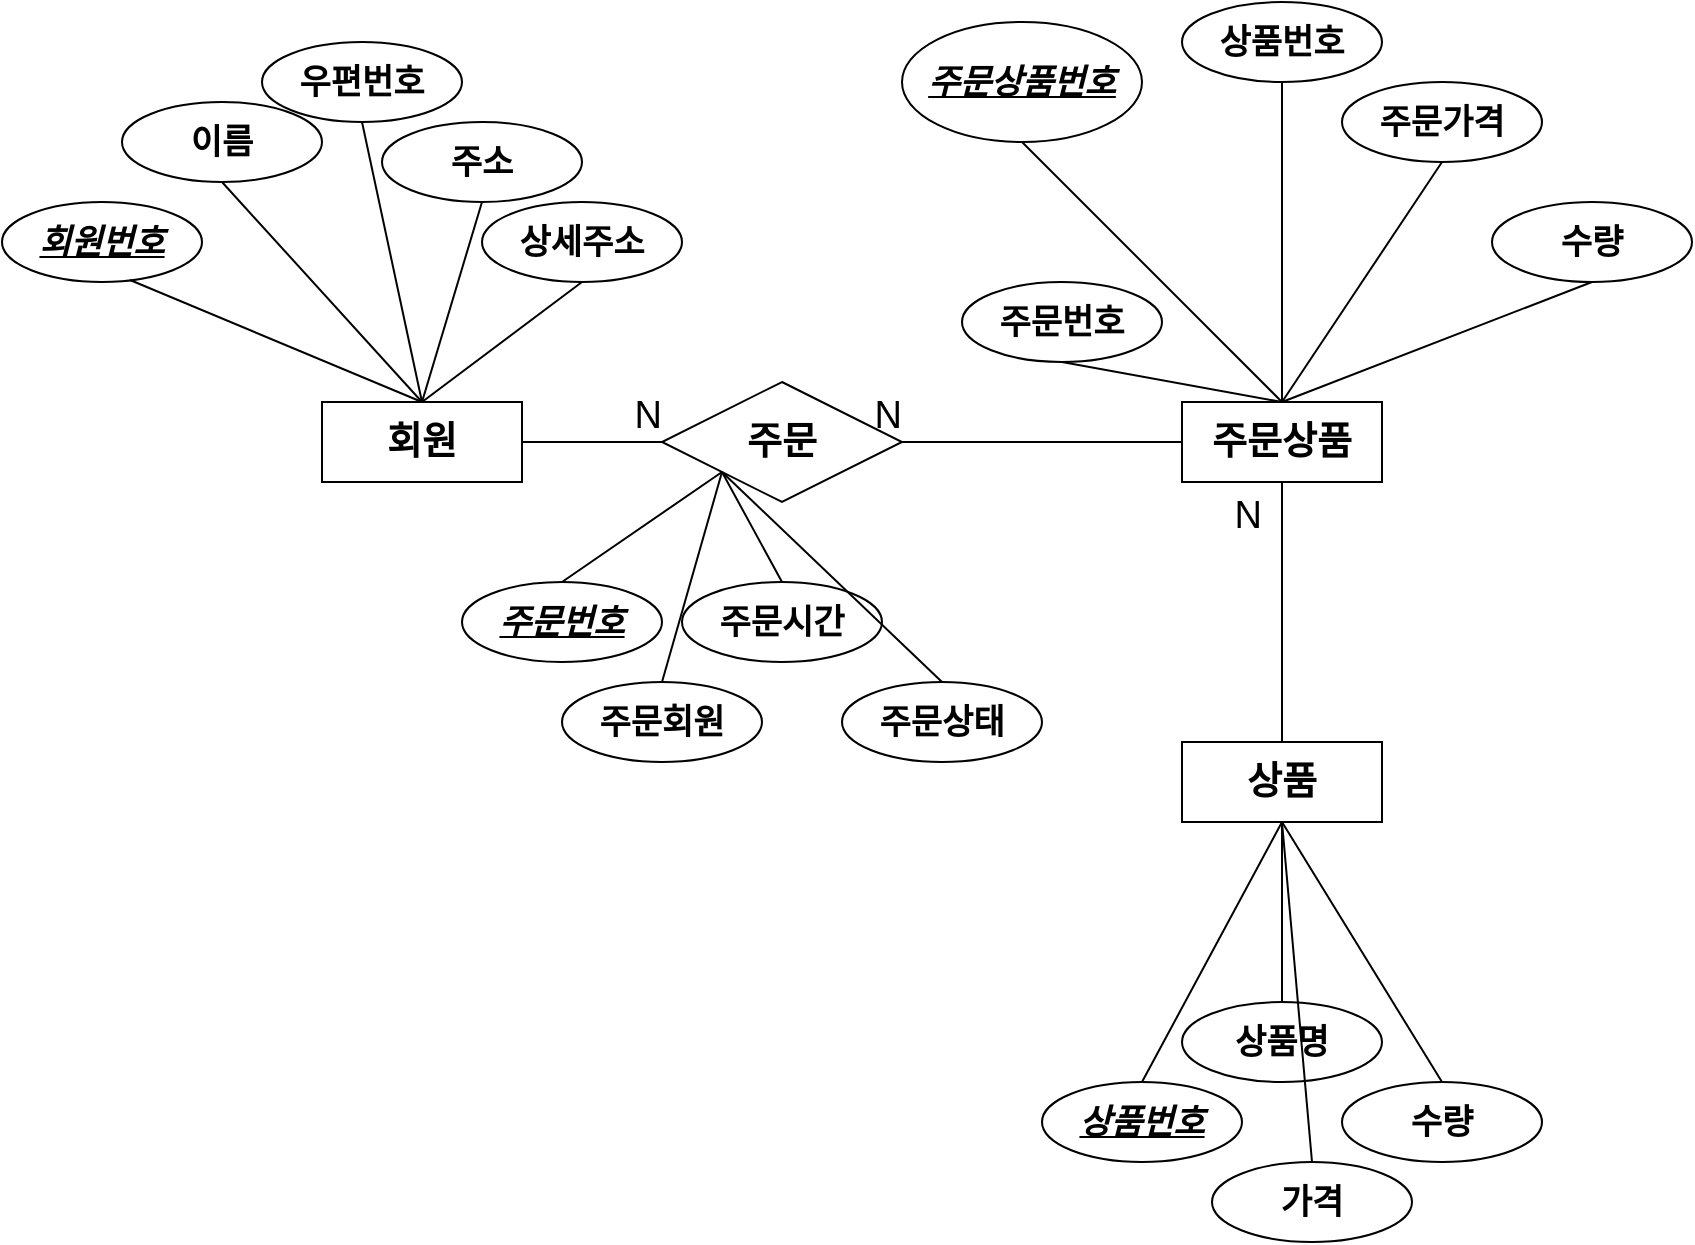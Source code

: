 <mxfile>
    <diagram id="g6Qs1JMQxiKtwBCpszFz" name="개념적설계">
        <mxGraphModel dx="1706" dy="466" grid="1" gridSize="10" guides="1" tooltips="1" connect="1" arrows="1" fold="1" page="1" pageScale="1" pageWidth="850" pageHeight="1100" math="0" shadow="0">
            <root>
                <mxCell id="0"/>
                <mxCell id="1" parent="0"/>
                <mxCell id="2" value="&lt;font style=&quot;font-size: 19px;&quot;&gt;&lt;b&gt;회원&lt;/b&gt;&lt;/font&gt;" style="whiteSpace=wrap;html=1;align=center;" vertex="1" parent="1">
                    <mxGeometry x="-210" y="220" width="100" height="40" as="geometry"/>
                </mxCell>
                <mxCell id="3" value="&lt;span style=&quot;font-size: 17px;&quot;&gt;&lt;b&gt;이름&lt;/b&gt;&lt;/span&gt;" style="ellipse;whiteSpace=wrap;html=1;align=center;fontSize=19;" vertex="1" parent="1">
                    <mxGeometry x="-310" y="70" width="100" height="40" as="geometry"/>
                </mxCell>
                <mxCell id="4" value="&lt;b&gt;&lt;font size=&quot;1&quot; style=&quot;&quot;&gt;&lt;i style=&quot;font-size: 17px;&quot;&gt;회원번호&lt;/i&gt;&lt;/font&gt;&lt;/b&gt;" style="ellipse;whiteSpace=wrap;html=1;align=center;fontStyle=4;fontSize=19;" vertex="1" parent="1">
                    <mxGeometry x="-370" y="120" width="100" height="40" as="geometry"/>
                </mxCell>
                <mxCell id="5" value="" style="endArrow=none;html=1;rounded=0;fontSize=17;entryX=0.64;entryY=0.975;entryDx=0;entryDy=0;entryPerimeter=0;exitX=0.5;exitY=0;exitDx=0;exitDy=0;" edge="1" parent="1" source="2" target="4">
                    <mxGeometry relative="1" as="geometry">
                        <mxPoint x="-40" y="380" as="sourcePoint"/>
                        <mxPoint x="120" y="380" as="targetPoint"/>
                    </mxGeometry>
                </mxCell>
                <mxCell id="6" value="&lt;span style=&quot;font-size: 17px;&quot;&gt;&lt;b&gt;우편번호&lt;br&gt;&lt;/b&gt;&lt;/span&gt;" style="ellipse;whiteSpace=wrap;html=1;align=center;fontSize=19;" vertex="1" parent="1">
                    <mxGeometry x="-240" y="40" width="100" height="40" as="geometry"/>
                </mxCell>
                <mxCell id="7" value="&lt;span style=&quot;font-size: 17px;&quot;&gt;&lt;b&gt;주소&lt;br&gt;&lt;/b&gt;&lt;/span&gt;" style="ellipse;whiteSpace=wrap;html=1;align=center;fontSize=19;" vertex="1" parent="1">
                    <mxGeometry x="-180" y="80" width="100" height="40" as="geometry"/>
                </mxCell>
                <mxCell id="8" value="&lt;span style=&quot;font-size: 17px;&quot;&gt;&lt;b&gt;상세주소&lt;br&gt;&lt;/b&gt;&lt;/span&gt;" style="ellipse;whiteSpace=wrap;html=1;align=center;fontSize=19;" vertex="1" parent="1">
                    <mxGeometry x="-130" y="120" width="100" height="40" as="geometry"/>
                </mxCell>
                <mxCell id="9" value="" style="endArrow=none;html=1;rounded=0;fontSize=17;entryX=0.5;entryY=1;entryDx=0;entryDy=0;exitX=0.5;exitY=0;exitDx=0;exitDy=0;" edge="1" parent="1" source="2" target="3">
                    <mxGeometry relative="1" as="geometry">
                        <mxPoint x="-260" y="160" as="sourcePoint"/>
                        <mxPoint x="-70" y="390" as="targetPoint"/>
                    </mxGeometry>
                </mxCell>
                <mxCell id="10" value="" style="endArrow=none;html=1;rounded=0;fontSize=17;entryX=0.5;entryY=1;entryDx=0;entryDy=0;exitX=0.5;exitY=0;exitDx=0;exitDy=0;" edge="1" parent="1" source="2" target="6">
                    <mxGeometry relative="1" as="geometry">
                        <mxPoint x="-230" y="390" as="sourcePoint"/>
                        <mxPoint x="-70" y="390" as="targetPoint"/>
                    </mxGeometry>
                </mxCell>
                <mxCell id="11" value="" style="endArrow=none;html=1;rounded=0;fontSize=17;entryX=0.5;entryY=1;entryDx=0;entryDy=0;exitX=0.5;exitY=0;exitDx=0;exitDy=0;" edge="1" parent="1" source="2" target="7">
                    <mxGeometry relative="1" as="geometry">
                        <mxPoint x="-270" y="90" as="sourcePoint"/>
                        <mxPoint x="-70" y="390" as="targetPoint"/>
                    </mxGeometry>
                </mxCell>
                <mxCell id="12" value="" style="endArrow=none;html=1;rounded=0;fontSize=17;entryX=0.5;entryY=1;entryDx=0;entryDy=0;exitX=0.5;exitY=0;exitDx=0;exitDy=0;" edge="1" parent="1" source="2" target="8">
                    <mxGeometry relative="1" as="geometry">
                        <mxPoint x="-230" y="390" as="sourcePoint"/>
                        <mxPoint x="-70" y="390" as="targetPoint"/>
                    </mxGeometry>
                </mxCell>
                <mxCell id="13" value="&lt;font style=&quot;font-size: 19px;&quot;&gt;&lt;b&gt;상품&lt;/b&gt;&lt;/font&gt;" style="whiteSpace=wrap;html=1;align=center;" vertex="1" parent="1">
                    <mxGeometry x="220" y="390" width="100" height="40" as="geometry"/>
                </mxCell>
                <mxCell id="14" value="&lt;span style=&quot;font-size: 17px;&quot;&gt;&lt;b&gt;상품명&lt;/b&gt;&lt;/span&gt;" style="ellipse;whiteSpace=wrap;html=1;align=center;fontSize=19;" vertex="1" parent="1">
                    <mxGeometry x="220" y="520" width="100" height="40" as="geometry"/>
                </mxCell>
                <mxCell id="15" value="&lt;b&gt;&lt;font size=&quot;1&quot; style=&quot;&quot;&gt;&lt;i style=&quot;font-size: 17px;&quot;&gt;상품번호&lt;/i&gt;&lt;/font&gt;&lt;/b&gt;" style="ellipse;whiteSpace=wrap;html=1;align=center;fontStyle=4;fontSize=19;" vertex="1" parent="1">
                    <mxGeometry x="150" y="560" width="100" height="40" as="geometry"/>
                </mxCell>
                <mxCell id="16" value="" style="endArrow=none;html=1;rounded=0;fontSize=17;entryX=0.5;entryY=0;entryDx=0;entryDy=0;exitX=0.5;exitY=1;exitDx=0;exitDy=0;" edge="1" parent="1" source="13" target="15">
                    <mxGeometry relative="1" as="geometry">
                        <mxPoint x="260" y="460" as="sourcePoint"/>
                        <mxPoint x="600" y="650" as="targetPoint"/>
                    </mxGeometry>
                </mxCell>
                <mxCell id="17" value="&lt;span style=&quot;font-size: 17px;&quot;&gt;&lt;b&gt;가격&lt;br&gt;&lt;/b&gt;&lt;/span&gt;" style="ellipse;whiteSpace=wrap;html=1;align=center;fontSize=19;" vertex="1" parent="1">
                    <mxGeometry x="235" y="600" width="100" height="40" as="geometry"/>
                </mxCell>
                <mxCell id="18" value="&lt;span style=&quot;font-size: 17px;&quot;&gt;&lt;b&gt;수량&lt;br&gt;&lt;/b&gt;&lt;/span&gt;" style="ellipse;whiteSpace=wrap;html=1;align=center;fontSize=19;" vertex="1" parent="1">
                    <mxGeometry x="300" y="560" width="100" height="40" as="geometry"/>
                </mxCell>
                <mxCell id="20" value="" style="endArrow=none;html=1;rounded=0;fontSize=17;exitX=0.5;exitY=1;exitDx=0;exitDy=0;entryX=0.5;entryY=0;entryDx=0;entryDy=0;" edge="1" parent="1" source="13" target="14">
                    <mxGeometry relative="1" as="geometry">
                        <mxPoint x="220" y="430" as="sourcePoint"/>
                        <mxPoint x="260" y="640" as="targetPoint"/>
                    </mxGeometry>
                </mxCell>
                <mxCell id="21" value="" style="endArrow=none;html=1;rounded=0;fontSize=17;exitX=0.5;exitY=1;exitDx=0;exitDy=0;entryX=0.5;entryY=0;entryDx=0;entryDy=0;" edge="1" parent="1" source="13" target="17">
                    <mxGeometry relative="1" as="geometry">
                        <mxPoint x="250" y="660" as="sourcePoint"/>
                        <mxPoint x="280" y="560" as="targetPoint"/>
                    </mxGeometry>
                </mxCell>
                <mxCell id="22" value="" style="endArrow=none;html=1;rounded=0;fontSize=17;exitX=0.5;exitY=1;exitDx=0;exitDy=0;entryX=0.5;entryY=0;entryDx=0;entryDy=0;" edge="1" parent="1" source="13" target="18">
                    <mxGeometry relative="1" as="geometry">
                        <mxPoint x="210" y="360" as="sourcePoint"/>
                        <mxPoint x="370" y="600" as="targetPoint"/>
                    </mxGeometry>
                </mxCell>
                <mxCell id="24" value="&lt;b&gt;&lt;font style=&quot;font-size: 19px;&quot;&gt;주문&lt;/font&gt;&lt;/b&gt;" style="shape=rhombus;perimeter=rhombusPerimeter;whiteSpace=wrap;html=1;align=center;fontSize=17;" vertex="1" parent="1">
                    <mxGeometry x="-40" y="210" width="120" height="60" as="geometry"/>
                </mxCell>
                <mxCell id="25" value="&lt;font style=&quot;font-size: 19px;&quot;&gt;&lt;b&gt;주문상품&lt;/b&gt;&lt;/font&gt;" style="whiteSpace=wrap;html=1;align=center;" vertex="1" parent="1">
                    <mxGeometry x="220" y="220" width="100" height="40" as="geometry"/>
                </mxCell>
                <mxCell id="26" value="&lt;span style=&quot;font-size: 17px;&quot;&gt;&lt;b&gt;주문번호&lt;/b&gt;&lt;/span&gt;" style="ellipse;whiteSpace=wrap;html=1;align=center;fontSize=19;" vertex="1" parent="1">
                    <mxGeometry x="110" y="160" width="100" height="40" as="geometry"/>
                </mxCell>
                <mxCell id="27" value="&lt;b&gt;&lt;font size=&quot;1&quot; style=&quot;&quot;&gt;&lt;i style=&quot;font-size: 17px;&quot;&gt;주문상품번호&lt;/i&gt;&lt;/font&gt;&lt;/b&gt;" style="ellipse;whiteSpace=wrap;html=1;align=center;fontStyle=4;fontSize=19;" vertex="1" parent="1">
                    <mxGeometry x="80" y="30" width="120" height="60" as="geometry"/>
                </mxCell>
                <mxCell id="28" value="" style="endArrow=none;html=1;rounded=0;fontSize=17;entryX=0.5;entryY=1;entryDx=0;entryDy=0;exitX=0.5;exitY=0;exitDx=0;exitDy=0;" edge="1" source="25" target="27" parent="1">
                    <mxGeometry relative="1" as="geometry">
                        <mxPoint x="270" y="220" as="sourcePoint"/>
                        <mxPoint x="650" y="640" as="targetPoint"/>
                    </mxGeometry>
                </mxCell>
                <mxCell id="29" value="&lt;span style=&quot;font-size: 17px;&quot;&gt;&lt;b&gt;상품번호&lt;br&gt;&lt;/b&gt;&lt;/span&gt;" style="ellipse;whiteSpace=wrap;html=1;align=center;fontSize=19;" vertex="1" parent="1">
                    <mxGeometry x="220" y="20" width="100" height="40" as="geometry"/>
                </mxCell>
                <mxCell id="30" value="&lt;span style=&quot;font-size: 17px;&quot;&gt;&lt;b&gt;주문가격&lt;br&gt;&lt;/b&gt;&lt;/span&gt;" style="ellipse;whiteSpace=wrap;html=1;align=center;fontSize=19;" vertex="1" parent="1">
                    <mxGeometry x="300" y="60" width="100" height="40" as="geometry"/>
                </mxCell>
                <mxCell id="31" value="&lt;span style=&quot;font-size: 17px;&quot;&gt;&lt;b&gt;수량&lt;br&gt;&lt;/b&gt;&lt;/span&gt;" style="ellipse;whiteSpace=wrap;html=1;align=center;fontSize=19;" vertex="1" parent="1">
                    <mxGeometry x="375" y="120" width="100" height="40" as="geometry"/>
                </mxCell>
                <mxCell id="32" value="" style="endArrow=none;html=1;rounded=0;fontSize=17;entryX=0.5;entryY=1;entryDx=0;entryDy=0;exitX=0.5;exitY=0;exitDx=0;exitDy=0;" edge="1" source="25" target="26" parent="1">
                    <mxGeometry relative="1" as="geometry">
                        <mxPoint x="250" y="290" as="sourcePoint"/>
                        <mxPoint x="460" y="650" as="targetPoint"/>
                    </mxGeometry>
                </mxCell>
                <mxCell id="34" value="" style="endArrow=none;html=1;rounded=0;fontSize=17;entryX=0.5;entryY=1;entryDx=0;entryDy=0;exitX=0.5;exitY=0;exitDx=0;exitDy=0;" edge="1" source="25" target="30" parent="1">
                    <mxGeometry relative="1" as="geometry">
                        <mxPoint x="330" y="490" as="sourcePoint"/>
                        <mxPoint x="460" y="650" as="targetPoint"/>
                    </mxGeometry>
                </mxCell>
                <mxCell id="35" value="" style="endArrow=none;html=1;rounded=0;fontSize=17;entryX=0.5;entryY=1;entryDx=0;entryDy=0;exitX=0.5;exitY=0;exitDx=0;exitDy=0;" edge="1" source="25" target="31" parent="1">
                    <mxGeometry relative="1" as="geometry">
                        <mxPoint x="400" y="560" as="sourcePoint"/>
                        <mxPoint x="460" y="650" as="targetPoint"/>
                    </mxGeometry>
                </mxCell>
                <mxCell id="39" value="" style="endArrow=none;html=1;rounded=0;fontSize=19;entryX=1;entryY=0.5;entryDx=0;entryDy=0;exitX=0;exitY=0.5;exitDx=0;exitDy=0;" edge="1" parent="1" source="25" target="24">
                    <mxGeometry relative="1" as="geometry">
                        <mxPoint x="215" y="255" as="sourcePoint"/>
                        <mxPoint x="105" y="245" as="targetPoint"/>
                    </mxGeometry>
                </mxCell>
                <mxCell id="40" value="N" style="resizable=0;html=1;align=right;verticalAlign=bottom;fontSize=19;" connectable="0" vertex="1" parent="39">
                    <mxGeometry x="1" relative="1" as="geometry"/>
                </mxCell>
                <mxCell id="44" value="" style="endArrow=none;html=1;rounded=0;fontSize=19;entryX=0;entryY=0.5;entryDx=0;entryDy=0;exitX=1;exitY=0.5;exitDx=0;exitDy=0;" edge="1" parent="1" source="2" target="24">
                    <mxGeometry relative="1" as="geometry">
                        <mxPoint x="-320" y="170" as="sourcePoint"/>
                        <mxPoint x="-160" y="170" as="targetPoint"/>
                    </mxGeometry>
                </mxCell>
                <mxCell id="45" value="N" style="resizable=0;html=1;align=right;verticalAlign=bottom;fontSize=19;" connectable="0" vertex="1" parent="44">
                    <mxGeometry x="1" relative="1" as="geometry"/>
                </mxCell>
                <mxCell id="46" value="" style="endArrow=none;html=1;rounded=0;fontSize=19;entryX=0.5;entryY=1;entryDx=0;entryDy=0;exitX=0.5;exitY=0;exitDx=0;exitDy=0;" edge="1" parent="1" source="13" target="25">
                    <mxGeometry relative="1" as="geometry">
                        <mxPoint x="60" y="370" as="sourcePoint"/>
                        <mxPoint x="220" y="370" as="targetPoint"/>
                    </mxGeometry>
                </mxCell>
                <mxCell id="47" value="N" style="resizable=0;html=1;align=right;verticalAlign=bottom;fontSize=19;" connectable="0" vertex="1" parent="46">
                    <mxGeometry x="1" relative="1" as="geometry">
                        <mxPoint x="-10" y="30" as="offset"/>
                    </mxGeometry>
                </mxCell>
                <mxCell id="48" value="&lt;b&gt;&lt;font size=&quot;1&quot; style=&quot;&quot;&gt;&lt;i style=&quot;font-size: 17px;&quot;&gt;주문번호&lt;/i&gt;&lt;/font&gt;&lt;/b&gt;" style="ellipse;whiteSpace=wrap;html=1;align=center;fontStyle=4;fontSize=19;" vertex="1" parent="1">
                    <mxGeometry x="-140" y="310" width="100" height="40" as="geometry"/>
                </mxCell>
                <mxCell id="49" value="&lt;span style=&quot;font-size: 17px;&quot;&gt;&lt;b&gt;주문회원&lt;/b&gt;&lt;/span&gt;" style="ellipse;whiteSpace=wrap;html=1;align=center;fontSize=19;" vertex="1" parent="1">
                    <mxGeometry x="-90" y="360" width="100" height="40" as="geometry"/>
                </mxCell>
                <mxCell id="50" value="&lt;span style=&quot;font-size: 17px;&quot;&gt;&lt;b&gt;주문시간&lt;/b&gt;&lt;/span&gt;" style="ellipse;whiteSpace=wrap;html=1;align=center;fontSize=19;" vertex="1" parent="1">
                    <mxGeometry x="-30" y="310" width="100" height="40" as="geometry"/>
                </mxCell>
                <mxCell id="51" value="&lt;span style=&quot;font-size: 17px;&quot;&gt;&lt;b&gt;주문상태&lt;/b&gt;&lt;/span&gt;" style="ellipse;whiteSpace=wrap;html=1;align=center;fontSize=19;" vertex="1" parent="1">
                    <mxGeometry x="50" y="360" width="100" height="40" as="geometry"/>
                </mxCell>
                <mxCell id="52" value="" style="endArrow=none;html=1;rounded=0;fontSize=19;entryX=0;entryY=1;entryDx=0;entryDy=0;exitX=0.5;exitY=0;exitDx=0;exitDy=0;" edge="1" parent="1" source="48" target="24">
                    <mxGeometry relative="1" as="geometry">
                        <mxPoint x="-120" y="460" as="sourcePoint"/>
                        <mxPoint x="40" y="460" as="targetPoint"/>
                    </mxGeometry>
                </mxCell>
                <mxCell id="53" value="" style="endArrow=none;html=1;rounded=0;fontSize=19;entryX=0;entryY=1;entryDx=0;entryDy=0;exitX=0.5;exitY=0;exitDx=0;exitDy=0;" edge="1" parent="1" source="49" target="24">
                    <mxGeometry relative="1" as="geometry">
                        <mxPoint x="-120" y="460" as="sourcePoint"/>
                        <mxPoint x="40" y="460" as="targetPoint"/>
                    </mxGeometry>
                </mxCell>
                <mxCell id="54" value="" style="endArrow=none;html=1;rounded=0;fontSize=19;entryX=0;entryY=1;entryDx=0;entryDy=0;exitX=0.5;exitY=0;exitDx=0;exitDy=0;" edge="1" parent="1" source="50" target="24">
                    <mxGeometry relative="1" as="geometry">
                        <mxPoint x="-120" y="460" as="sourcePoint"/>
                        <mxPoint x="40" y="460" as="targetPoint"/>
                    </mxGeometry>
                </mxCell>
                <mxCell id="55" value="" style="endArrow=none;html=1;rounded=0;fontSize=19;entryX=0;entryY=1;entryDx=0;entryDy=0;exitX=0.5;exitY=0;exitDx=0;exitDy=0;" edge="1" parent="1" source="51" target="24">
                    <mxGeometry relative="1" as="geometry">
                        <mxPoint x="-120" y="460" as="sourcePoint"/>
                        <mxPoint x="40" y="460" as="targetPoint"/>
                    </mxGeometry>
                </mxCell>
                <mxCell id="n93anM7yXvaPtvIbBE9E-57" value="" style="endArrow=none;html=1;rounded=0;fontSize=19;entryX=0.5;entryY=1;entryDx=0;entryDy=0;exitX=0.5;exitY=0;exitDx=0;exitDy=0;" edge="1" parent="1" source="25" target="29">
                    <mxGeometry relative="1" as="geometry">
                        <mxPoint x="20" y="460" as="sourcePoint"/>
                        <mxPoint x="180" y="460" as="targetPoint"/>
                    </mxGeometry>
                </mxCell>
            </root>
        </mxGraphModel>
    </diagram>
    <diagram id="lMCo15EGfQvWRkVEMvFH" name="논리적설계">
        <mxGraphModel dx="705" dy="384" grid="1" gridSize="10" guides="1" tooltips="1" connect="1" arrows="1" fold="1" page="1" pageScale="1" pageWidth="850" pageHeight="1100" math="0" shadow="0">
            <root>
                <mxCell id="0"/>
                <mxCell id="1" parent="0"/>
                <mxCell id="873zZkWmjH7aajuRmGGU-1" value="회원" style="shape=table;startSize=30;container=1;collapsible=1;childLayout=tableLayout;fixedRows=1;rowLines=0;fontStyle=1;align=center;resizeLast=1;fontSize=19;" vertex="1" parent="1">
                    <mxGeometry x="180" y="290" width="180" height="180" as="geometry"/>
                </mxCell>
                <mxCell id="873zZkWmjH7aajuRmGGU-2" value="" style="shape=tableRow;horizontal=0;startSize=0;swimlaneHead=0;swimlaneBody=0;fillColor=none;collapsible=0;dropTarget=0;points=[[0,0.5],[1,0.5]];portConstraint=eastwest;top=0;left=0;right=0;bottom=0;fontSize=19;" vertex="1" parent="873zZkWmjH7aajuRmGGU-1">
                    <mxGeometry y="30" width="180" height="30" as="geometry"/>
                </mxCell>
                <mxCell id="873zZkWmjH7aajuRmGGU-3" value="PK" style="shape=partialRectangle;connectable=0;fillColor=none;top=0;left=0;bottom=0;right=0;fontStyle=1;overflow=hidden;fontSize=19;" vertex="1" parent="873zZkWmjH7aajuRmGGU-2">
                    <mxGeometry width="60" height="30" as="geometry">
                        <mxRectangle width="60" height="30" as="alternateBounds"/>
                    </mxGeometry>
                </mxCell>
                <mxCell id="873zZkWmjH7aajuRmGGU-4" value="회원번호" style="shape=partialRectangle;connectable=0;fillColor=none;top=0;left=0;bottom=0;right=0;align=left;spacingLeft=6;fontStyle=5;overflow=hidden;fontSize=19;" vertex="1" parent="873zZkWmjH7aajuRmGGU-2">
                    <mxGeometry x="60" width="120" height="30" as="geometry">
                        <mxRectangle width="120" height="30" as="alternateBounds"/>
                    </mxGeometry>
                </mxCell>
                <mxCell id="873zZkWmjH7aajuRmGGU-8" value="" style="shape=tableRow;horizontal=0;startSize=0;swimlaneHead=0;swimlaneBody=0;fillColor=none;collapsible=0;dropTarget=0;points=[[0,0.5],[1,0.5]];portConstraint=eastwest;top=0;left=0;right=0;bottom=0;fontSize=19;" vertex="1" parent="873zZkWmjH7aajuRmGGU-1">
                    <mxGeometry y="60" width="180" height="30" as="geometry"/>
                </mxCell>
                <mxCell id="873zZkWmjH7aajuRmGGU-9" value="" style="shape=partialRectangle;connectable=0;fillColor=none;top=0;left=0;bottom=0;right=0;editable=1;overflow=hidden;fontSize=19;" vertex="1" parent="873zZkWmjH7aajuRmGGU-8">
                    <mxGeometry width="60" height="30" as="geometry">
                        <mxRectangle width="60" height="30" as="alternateBounds"/>
                    </mxGeometry>
                </mxCell>
                <mxCell id="873zZkWmjH7aajuRmGGU-10" value="이름" style="shape=partialRectangle;connectable=0;fillColor=none;top=0;left=0;bottom=0;right=0;align=left;spacingLeft=6;overflow=hidden;fontSize=19;" vertex="1" parent="873zZkWmjH7aajuRmGGU-8">
                    <mxGeometry x="60" width="120" height="30" as="geometry">
                        <mxRectangle width="120" height="30" as="alternateBounds"/>
                    </mxGeometry>
                </mxCell>
                <mxCell id="873zZkWmjH7aajuRmGGU-11" value="" style="shape=tableRow;horizontal=0;startSize=0;swimlaneHead=0;swimlaneBody=0;fillColor=none;collapsible=0;dropTarget=0;points=[[0,0.5],[1,0.5]];portConstraint=eastwest;top=0;left=0;right=0;bottom=0;fontSize=19;" vertex="1" parent="873zZkWmjH7aajuRmGGU-1">
                    <mxGeometry y="90" width="180" height="30" as="geometry"/>
                </mxCell>
                <mxCell id="873zZkWmjH7aajuRmGGU-12" value="" style="shape=partialRectangle;connectable=0;fillColor=none;top=0;left=0;bottom=0;right=0;editable=1;overflow=hidden;fontSize=19;" vertex="1" parent="873zZkWmjH7aajuRmGGU-11">
                    <mxGeometry width="60" height="30" as="geometry">
                        <mxRectangle width="60" height="30" as="alternateBounds"/>
                    </mxGeometry>
                </mxCell>
                <mxCell id="873zZkWmjH7aajuRmGGU-13" value="우편번호" style="shape=partialRectangle;connectable=0;fillColor=none;top=0;left=0;bottom=0;right=0;align=left;spacingLeft=6;overflow=hidden;fontSize=19;" vertex="1" parent="873zZkWmjH7aajuRmGGU-11">
                    <mxGeometry x="60" width="120" height="30" as="geometry">
                        <mxRectangle width="120" height="30" as="alternateBounds"/>
                    </mxGeometry>
                </mxCell>
                <mxCell id="873zZkWmjH7aajuRmGGU-14" value="" style="shape=tableRow;horizontal=0;startSize=0;swimlaneHead=0;swimlaneBody=0;fillColor=none;collapsible=0;dropTarget=0;points=[[0,0.5],[1,0.5]];portConstraint=eastwest;top=0;left=0;right=0;bottom=0;fontSize=19;" vertex="1" parent="873zZkWmjH7aajuRmGGU-1">
                    <mxGeometry y="120" width="180" height="30" as="geometry"/>
                </mxCell>
                <mxCell id="873zZkWmjH7aajuRmGGU-15" value="" style="shape=partialRectangle;connectable=0;fillColor=none;top=0;left=0;bottom=0;right=0;editable=1;overflow=hidden;fontSize=19;" vertex="1" parent="873zZkWmjH7aajuRmGGU-14">
                    <mxGeometry width="60" height="30" as="geometry">
                        <mxRectangle width="60" height="30" as="alternateBounds"/>
                    </mxGeometry>
                </mxCell>
                <mxCell id="873zZkWmjH7aajuRmGGU-16" value="주소" style="shape=partialRectangle;connectable=0;fillColor=none;top=0;left=0;bottom=0;right=0;align=left;spacingLeft=6;overflow=hidden;fontSize=19;" vertex="1" parent="873zZkWmjH7aajuRmGGU-14">
                    <mxGeometry x="60" width="120" height="30" as="geometry">
                        <mxRectangle width="120" height="30" as="alternateBounds"/>
                    </mxGeometry>
                </mxCell>
                <mxCell id="873zZkWmjH7aajuRmGGU-17" value="" style="shape=tableRow;horizontal=0;startSize=0;swimlaneHead=0;swimlaneBody=0;fillColor=none;collapsible=0;dropTarget=0;points=[[0,0.5],[1,0.5]];portConstraint=eastwest;top=0;left=0;right=0;bottom=0;fontSize=19;" vertex="1" parent="873zZkWmjH7aajuRmGGU-1">
                    <mxGeometry y="150" width="180" height="30" as="geometry"/>
                </mxCell>
                <mxCell id="873zZkWmjH7aajuRmGGU-18" value="" style="shape=partialRectangle;connectable=0;fillColor=none;top=0;left=0;bottom=0;right=0;editable=1;overflow=hidden;fontSize=19;" vertex="1" parent="873zZkWmjH7aajuRmGGU-17">
                    <mxGeometry width="60" height="30" as="geometry">
                        <mxRectangle width="60" height="30" as="alternateBounds"/>
                    </mxGeometry>
                </mxCell>
                <mxCell id="873zZkWmjH7aajuRmGGU-19" value="상세주소" style="shape=partialRectangle;connectable=0;fillColor=none;top=0;left=0;bottom=0;right=0;align=left;spacingLeft=6;overflow=hidden;fontSize=19;" vertex="1" parent="873zZkWmjH7aajuRmGGU-17">
                    <mxGeometry x="60" width="120" height="30" as="geometry">
                        <mxRectangle width="120" height="30" as="alternateBounds"/>
                    </mxGeometry>
                </mxCell>
                <mxCell id="wLYvmXqCrCFVMil6vo2T-1" value="주문" style="shape=table;startSize=30;container=1;collapsible=1;childLayout=tableLayout;fixedRows=1;rowLines=0;fontStyle=1;align=center;resizeLast=1;fontSize=19;" vertex="1" parent="1">
                    <mxGeometry x="430" y="290" width="180" height="150" as="geometry"/>
                </mxCell>
                <mxCell id="wLYvmXqCrCFVMil6vo2T-2" value="" style="shape=tableRow;horizontal=0;startSize=0;swimlaneHead=0;swimlaneBody=0;fillColor=none;collapsible=0;dropTarget=0;points=[[0,0.5],[1,0.5]];portConstraint=eastwest;top=0;left=0;right=0;bottom=0;fontSize=19;" vertex="1" parent="wLYvmXqCrCFVMil6vo2T-1">
                    <mxGeometry y="30" width="180" height="30" as="geometry"/>
                </mxCell>
                <mxCell id="wLYvmXqCrCFVMil6vo2T-3" value="PK" style="shape=partialRectangle;connectable=0;fillColor=none;top=0;left=0;bottom=0;right=0;fontStyle=1;overflow=hidden;fontSize=19;" vertex="1" parent="wLYvmXqCrCFVMil6vo2T-2">
                    <mxGeometry width="60" height="30" as="geometry">
                        <mxRectangle width="60" height="30" as="alternateBounds"/>
                    </mxGeometry>
                </mxCell>
                <mxCell id="wLYvmXqCrCFVMil6vo2T-4" value="주문번호" style="shape=partialRectangle;connectable=0;fillColor=none;top=0;left=0;bottom=0;right=0;align=left;spacingLeft=6;fontStyle=5;overflow=hidden;fontSize=19;" vertex="1" parent="wLYvmXqCrCFVMil6vo2T-2">
                    <mxGeometry x="60" width="120" height="30" as="geometry">
                        <mxRectangle width="120" height="30" as="alternateBounds"/>
                    </mxGeometry>
                </mxCell>
                <mxCell id="wLYvmXqCrCFVMil6vo2T-5" value="" style="shape=tableRow;horizontal=0;startSize=0;swimlaneHead=0;swimlaneBody=0;fillColor=none;collapsible=0;dropTarget=0;points=[[0,0.5],[1,0.5]];portConstraint=eastwest;top=0;left=0;right=0;bottom=1;fontSize=19;" vertex="1" parent="wLYvmXqCrCFVMil6vo2T-1">
                    <mxGeometry y="60" width="180" height="30" as="geometry"/>
                </mxCell>
                <mxCell id="wLYvmXqCrCFVMil6vo2T-6" value="FK" style="shape=partialRectangle;connectable=0;fillColor=none;top=0;left=0;bottom=0;right=0;fontStyle=1;overflow=hidden;fontSize=19;" vertex="1" parent="wLYvmXqCrCFVMil6vo2T-5">
                    <mxGeometry width="60" height="30" as="geometry">
                        <mxRectangle width="60" height="30" as="alternateBounds"/>
                    </mxGeometry>
                </mxCell>
                <mxCell id="wLYvmXqCrCFVMil6vo2T-7" value="회원번호" style="shape=partialRectangle;connectable=0;fillColor=none;top=0;left=0;bottom=0;right=0;align=left;spacingLeft=6;fontStyle=5;overflow=hidden;fontSize=19;" vertex="1" parent="wLYvmXqCrCFVMil6vo2T-5">
                    <mxGeometry x="60" width="120" height="30" as="geometry">
                        <mxRectangle width="120" height="30" as="alternateBounds"/>
                    </mxGeometry>
                </mxCell>
                <mxCell id="wLYvmXqCrCFVMil6vo2T-8" value="" style="shape=tableRow;horizontal=0;startSize=0;swimlaneHead=0;swimlaneBody=0;fillColor=none;collapsible=0;dropTarget=0;points=[[0,0.5],[1,0.5]];portConstraint=eastwest;top=0;left=0;right=0;bottom=0;fontSize=19;" vertex="1" parent="wLYvmXqCrCFVMil6vo2T-1">
                    <mxGeometry y="90" width="180" height="30" as="geometry"/>
                </mxCell>
                <mxCell id="wLYvmXqCrCFVMil6vo2T-9" value="" style="shape=partialRectangle;connectable=0;fillColor=none;top=0;left=0;bottom=0;right=0;editable=1;overflow=hidden;fontSize=19;" vertex="1" parent="wLYvmXqCrCFVMil6vo2T-8">
                    <mxGeometry width="60" height="30" as="geometry">
                        <mxRectangle width="60" height="30" as="alternateBounds"/>
                    </mxGeometry>
                </mxCell>
                <mxCell id="wLYvmXqCrCFVMil6vo2T-10" value="주문시간" style="shape=partialRectangle;connectable=0;fillColor=none;top=0;left=0;bottom=0;right=0;align=left;spacingLeft=6;overflow=hidden;fontSize=19;" vertex="1" parent="wLYvmXqCrCFVMil6vo2T-8">
                    <mxGeometry x="60" width="120" height="30" as="geometry">
                        <mxRectangle width="120" height="30" as="alternateBounds"/>
                    </mxGeometry>
                </mxCell>
                <mxCell id="wLYvmXqCrCFVMil6vo2T-11" value="" style="shape=tableRow;horizontal=0;startSize=0;swimlaneHead=0;swimlaneBody=0;fillColor=none;collapsible=0;dropTarget=0;points=[[0,0.5],[1,0.5]];portConstraint=eastwest;top=0;left=0;right=0;bottom=0;fontSize=19;" vertex="1" parent="wLYvmXqCrCFVMil6vo2T-1">
                    <mxGeometry y="120" width="180" height="30" as="geometry"/>
                </mxCell>
                <mxCell id="wLYvmXqCrCFVMil6vo2T-12" value="" style="shape=partialRectangle;connectable=0;fillColor=none;top=0;left=0;bottom=0;right=0;editable=1;overflow=hidden;fontSize=19;" vertex="1" parent="wLYvmXqCrCFVMil6vo2T-11">
                    <mxGeometry width="60" height="30" as="geometry">
                        <mxRectangle width="60" height="30" as="alternateBounds"/>
                    </mxGeometry>
                </mxCell>
                <mxCell id="wLYvmXqCrCFVMil6vo2T-13" value="주문상태" style="shape=partialRectangle;connectable=0;fillColor=none;top=0;left=0;bottom=0;right=0;align=left;spacingLeft=6;overflow=hidden;fontSize=19;" vertex="1" parent="wLYvmXqCrCFVMil6vo2T-11">
                    <mxGeometry x="60" width="120" height="30" as="geometry">
                        <mxRectangle width="120" height="30" as="alternateBounds"/>
                    </mxGeometry>
                </mxCell>
                <mxCell id="F61dsoLcVxOJXNnC0QhQ-1" value="주문상품" style="shape=table;startSize=30;container=1;collapsible=1;childLayout=tableLayout;fixedRows=1;rowLines=0;fontStyle=1;align=center;resizeLast=1;fontSize=19;" vertex="1" parent="1">
                    <mxGeometry x="680" y="290" width="180" height="180" as="geometry"/>
                </mxCell>
                <mxCell id="F61dsoLcVxOJXNnC0QhQ-2" value="" style="shape=tableRow;horizontal=0;startSize=0;swimlaneHead=0;swimlaneBody=0;fillColor=none;collapsible=0;dropTarget=0;points=[[0,0.5],[1,0.5]];portConstraint=eastwest;top=0;left=0;right=0;bottom=0;fontSize=19;" vertex="1" parent="F61dsoLcVxOJXNnC0QhQ-1">
                    <mxGeometry y="30" width="180" height="30" as="geometry"/>
                </mxCell>
                <mxCell id="F61dsoLcVxOJXNnC0QhQ-3" value="PK" style="shape=partialRectangle;connectable=0;fillColor=none;top=0;left=0;bottom=0;right=0;fontStyle=1;overflow=hidden;fontSize=19;" vertex="1" parent="F61dsoLcVxOJXNnC0QhQ-2">
                    <mxGeometry width="60" height="30" as="geometry">
                        <mxRectangle width="60" height="30" as="alternateBounds"/>
                    </mxGeometry>
                </mxCell>
                <mxCell id="F61dsoLcVxOJXNnC0QhQ-4" value="주문상품번호" style="shape=partialRectangle;connectable=0;fillColor=none;top=0;left=0;bottom=0;right=0;align=left;spacingLeft=6;fontStyle=5;overflow=hidden;fontSize=19;" vertex="1" parent="F61dsoLcVxOJXNnC0QhQ-2">
                    <mxGeometry x="60" width="120" height="30" as="geometry">
                        <mxRectangle width="120" height="30" as="alternateBounds"/>
                    </mxGeometry>
                </mxCell>
                <mxCell id="F61dsoLcVxOJXNnC0QhQ-5" value="" style="shape=tableRow;horizontal=0;startSize=0;swimlaneHead=0;swimlaneBody=0;fillColor=none;collapsible=0;dropTarget=0;points=[[0,0.5],[1,0.5]];portConstraint=eastwest;top=0;left=0;right=0;bottom=1;fontSize=19;" vertex="1" parent="F61dsoLcVxOJXNnC0QhQ-1">
                    <mxGeometry y="60" width="180" height="30" as="geometry"/>
                </mxCell>
                <mxCell id="F61dsoLcVxOJXNnC0QhQ-6" value="FK" style="shape=partialRectangle;connectable=0;fillColor=none;top=0;left=0;bottom=0;right=0;fontStyle=1;overflow=hidden;fontSize=19;" vertex="1" parent="F61dsoLcVxOJXNnC0QhQ-5">
                    <mxGeometry width="60" height="30" as="geometry">
                        <mxRectangle width="60" height="30" as="alternateBounds"/>
                    </mxGeometry>
                </mxCell>
                <mxCell id="F61dsoLcVxOJXNnC0QhQ-7" value="주문번호" style="shape=partialRectangle;connectable=0;fillColor=none;top=0;left=0;bottom=0;right=0;align=left;spacingLeft=6;fontStyle=5;overflow=hidden;fontSize=19;" vertex="1" parent="F61dsoLcVxOJXNnC0QhQ-5">
                    <mxGeometry x="60" width="120" height="30" as="geometry">
                        <mxRectangle width="120" height="30" as="alternateBounds"/>
                    </mxGeometry>
                </mxCell>
                <mxCell id="AsJY14Qxfxea3cfowa---1" value="" style="shape=tableRow;horizontal=0;startSize=0;swimlaneHead=0;swimlaneBody=0;fillColor=none;collapsible=0;dropTarget=0;points=[[0,0.5],[1,0.5]];portConstraint=eastwest;top=0;left=0;right=0;bottom=1;fontSize=19;" vertex="1" parent="F61dsoLcVxOJXNnC0QhQ-1">
                    <mxGeometry y="90" width="180" height="30" as="geometry"/>
                </mxCell>
                <mxCell id="AsJY14Qxfxea3cfowa---2" value="FK" style="shape=partialRectangle;connectable=0;fillColor=none;top=0;left=0;bottom=0;right=0;fontStyle=1;overflow=hidden;fontSize=19;" vertex="1" parent="AsJY14Qxfxea3cfowa---1">
                    <mxGeometry width="60" height="30" as="geometry">
                        <mxRectangle width="60" height="30" as="alternateBounds"/>
                    </mxGeometry>
                </mxCell>
                <mxCell id="AsJY14Qxfxea3cfowa---3" value="상품번호" style="shape=partialRectangle;connectable=0;fillColor=none;top=0;left=0;bottom=0;right=0;align=left;spacingLeft=6;fontStyle=5;overflow=hidden;fontSize=19;" vertex="1" parent="AsJY14Qxfxea3cfowa---1">
                    <mxGeometry x="60" width="120" height="30" as="geometry">
                        <mxRectangle width="120" height="30" as="alternateBounds"/>
                    </mxGeometry>
                </mxCell>
                <mxCell id="F61dsoLcVxOJXNnC0QhQ-8" value="" style="shape=tableRow;horizontal=0;startSize=0;swimlaneHead=0;swimlaneBody=0;fillColor=none;collapsible=0;dropTarget=0;points=[[0,0.5],[1,0.5]];portConstraint=eastwest;top=0;left=0;right=0;bottom=0;fontSize=19;" vertex="1" parent="F61dsoLcVxOJXNnC0QhQ-1">
                    <mxGeometry y="120" width="180" height="30" as="geometry"/>
                </mxCell>
                <mxCell id="F61dsoLcVxOJXNnC0QhQ-9" value="" style="shape=partialRectangle;connectable=0;fillColor=none;top=0;left=0;bottom=0;right=0;editable=1;overflow=hidden;fontSize=19;" vertex="1" parent="F61dsoLcVxOJXNnC0QhQ-8">
                    <mxGeometry width="60" height="30" as="geometry">
                        <mxRectangle width="60" height="30" as="alternateBounds"/>
                    </mxGeometry>
                </mxCell>
                <mxCell id="F61dsoLcVxOJXNnC0QhQ-10" value="주문가격" style="shape=partialRectangle;connectable=0;fillColor=none;top=0;left=0;bottom=0;right=0;align=left;spacingLeft=6;overflow=hidden;fontSize=19;" vertex="1" parent="F61dsoLcVxOJXNnC0QhQ-8">
                    <mxGeometry x="60" width="120" height="30" as="geometry">
                        <mxRectangle width="120" height="30" as="alternateBounds"/>
                    </mxGeometry>
                </mxCell>
                <mxCell id="F61dsoLcVxOJXNnC0QhQ-11" value="" style="shape=tableRow;horizontal=0;startSize=0;swimlaneHead=0;swimlaneBody=0;fillColor=none;collapsible=0;dropTarget=0;points=[[0,0.5],[1,0.5]];portConstraint=eastwest;top=0;left=0;right=0;bottom=0;fontSize=19;" vertex="1" parent="F61dsoLcVxOJXNnC0QhQ-1">
                    <mxGeometry y="150" width="180" height="30" as="geometry"/>
                </mxCell>
                <mxCell id="F61dsoLcVxOJXNnC0QhQ-12" value="" style="shape=partialRectangle;connectable=0;fillColor=none;top=0;left=0;bottom=0;right=0;editable=1;overflow=hidden;fontSize=19;" vertex="1" parent="F61dsoLcVxOJXNnC0QhQ-11">
                    <mxGeometry width="60" height="30" as="geometry">
                        <mxRectangle width="60" height="30" as="alternateBounds"/>
                    </mxGeometry>
                </mxCell>
                <mxCell id="F61dsoLcVxOJXNnC0QhQ-13" value="수량" style="shape=partialRectangle;connectable=0;fillColor=none;top=0;left=0;bottom=0;right=0;align=left;spacingLeft=6;overflow=hidden;fontSize=19;" vertex="1" parent="F61dsoLcVxOJXNnC0QhQ-11">
                    <mxGeometry x="60" width="120" height="30" as="geometry">
                        <mxRectangle width="120" height="30" as="alternateBounds"/>
                    </mxGeometry>
                </mxCell>
                <mxCell id="nS5AqJzJq-HxCfvsqADq-17" value="상품" style="shape=table;startSize=30;container=1;collapsible=1;childLayout=tableLayout;fixedRows=1;rowLines=0;fontStyle=1;align=center;resizeLast=1;fontSize=19;" vertex="1" parent="1">
                    <mxGeometry x="920" y="290" width="180" height="150" as="geometry"/>
                </mxCell>
                <mxCell id="nS5AqJzJq-HxCfvsqADq-18" value="" style="shape=tableRow;horizontal=0;startSize=0;swimlaneHead=0;swimlaneBody=0;fillColor=none;collapsible=0;dropTarget=0;points=[[0,0.5],[1,0.5]];portConstraint=eastwest;top=0;left=0;right=0;bottom=1;fontSize=19;" vertex="1" parent="nS5AqJzJq-HxCfvsqADq-17">
                    <mxGeometry y="30" width="180" height="30" as="geometry"/>
                </mxCell>
                <mxCell id="nS5AqJzJq-HxCfvsqADq-19" value="PK" style="shape=partialRectangle;connectable=0;fillColor=none;top=0;left=0;bottom=0;right=0;fontStyle=1;overflow=hidden;fontSize=19;" vertex="1" parent="nS5AqJzJq-HxCfvsqADq-18">
                    <mxGeometry width="30" height="30" as="geometry">
                        <mxRectangle width="30" height="30" as="alternateBounds"/>
                    </mxGeometry>
                </mxCell>
                <mxCell id="nS5AqJzJq-HxCfvsqADq-20" value="상품번호" style="shape=partialRectangle;connectable=0;fillColor=none;top=0;left=0;bottom=0;right=0;align=left;spacingLeft=6;fontStyle=5;overflow=hidden;fontSize=19;" vertex="1" parent="nS5AqJzJq-HxCfvsqADq-18">
                    <mxGeometry x="30" width="150" height="30" as="geometry">
                        <mxRectangle width="150" height="30" as="alternateBounds"/>
                    </mxGeometry>
                </mxCell>
                <mxCell id="nS5AqJzJq-HxCfvsqADq-21" value="" style="shape=tableRow;horizontal=0;startSize=0;swimlaneHead=0;swimlaneBody=0;fillColor=none;collapsible=0;dropTarget=0;points=[[0,0.5],[1,0.5]];portConstraint=eastwest;top=0;left=0;right=0;bottom=0;fontSize=19;" vertex="1" parent="nS5AqJzJq-HxCfvsqADq-17">
                    <mxGeometry y="60" width="180" height="30" as="geometry"/>
                </mxCell>
                <mxCell id="nS5AqJzJq-HxCfvsqADq-22" value="" style="shape=partialRectangle;connectable=0;fillColor=none;top=0;left=0;bottom=0;right=0;editable=1;overflow=hidden;fontSize=19;" vertex="1" parent="nS5AqJzJq-HxCfvsqADq-21">
                    <mxGeometry width="30" height="30" as="geometry">
                        <mxRectangle width="30" height="30" as="alternateBounds"/>
                    </mxGeometry>
                </mxCell>
                <mxCell id="nS5AqJzJq-HxCfvsqADq-23" value="가격" style="shape=partialRectangle;connectable=0;fillColor=none;top=0;left=0;bottom=0;right=0;align=left;spacingLeft=6;overflow=hidden;fontSize=19;" vertex="1" parent="nS5AqJzJq-HxCfvsqADq-21">
                    <mxGeometry x="30" width="150" height="30" as="geometry">
                        <mxRectangle width="150" height="30" as="alternateBounds"/>
                    </mxGeometry>
                </mxCell>
                <mxCell id="nS5AqJzJq-HxCfvsqADq-24" value="" style="shape=tableRow;horizontal=0;startSize=0;swimlaneHead=0;swimlaneBody=0;fillColor=none;collapsible=0;dropTarget=0;points=[[0,0.5],[1,0.5]];portConstraint=eastwest;top=0;left=0;right=0;bottom=0;fontSize=19;" vertex="1" parent="nS5AqJzJq-HxCfvsqADq-17">
                    <mxGeometry y="90" width="180" height="30" as="geometry"/>
                </mxCell>
                <mxCell id="nS5AqJzJq-HxCfvsqADq-25" value="" style="shape=partialRectangle;connectable=0;fillColor=none;top=0;left=0;bottom=0;right=0;editable=1;overflow=hidden;fontSize=19;" vertex="1" parent="nS5AqJzJq-HxCfvsqADq-24">
                    <mxGeometry width="30" height="30" as="geometry">
                        <mxRectangle width="30" height="30" as="alternateBounds"/>
                    </mxGeometry>
                </mxCell>
                <mxCell id="nS5AqJzJq-HxCfvsqADq-26" value="수량" style="shape=partialRectangle;connectable=0;fillColor=none;top=0;left=0;bottom=0;right=0;align=left;spacingLeft=6;overflow=hidden;fontSize=19;" vertex="1" parent="nS5AqJzJq-HxCfvsqADq-24">
                    <mxGeometry x="30" width="150" height="30" as="geometry">
                        <mxRectangle width="150" height="30" as="alternateBounds"/>
                    </mxGeometry>
                </mxCell>
                <mxCell id="nS5AqJzJq-HxCfvsqADq-27" value="" style="shape=tableRow;horizontal=0;startSize=0;swimlaneHead=0;swimlaneBody=0;fillColor=none;collapsible=0;dropTarget=0;points=[[0,0.5],[1,0.5]];portConstraint=eastwest;top=0;left=0;right=0;bottom=0;fontSize=19;" vertex="1" parent="nS5AqJzJq-HxCfvsqADq-17">
                    <mxGeometry y="120" width="180" height="30" as="geometry"/>
                </mxCell>
                <mxCell id="nS5AqJzJq-HxCfvsqADq-28" value="" style="shape=partialRectangle;connectable=0;fillColor=none;top=0;left=0;bottom=0;right=0;editable=1;overflow=hidden;fontSize=19;" vertex="1" parent="nS5AqJzJq-HxCfvsqADq-27">
                    <mxGeometry width="30" height="30" as="geometry">
                        <mxRectangle width="30" height="30" as="alternateBounds"/>
                    </mxGeometry>
                </mxCell>
                <mxCell id="nS5AqJzJq-HxCfvsqADq-29" value="상품명" style="shape=partialRectangle;connectable=0;fillColor=none;top=0;left=0;bottom=0;right=0;align=left;spacingLeft=6;overflow=hidden;fontSize=19;" vertex="1" parent="nS5AqJzJq-HxCfvsqADq-27">
                    <mxGeometry x="30" width="150" height="30" as="geometry">
                        <mxRectangle width="150" height="30" as="alternateBounds"/>
                    </mxGeometry>
                </mxCell>
                <mxCell id="nS5AqJzJq-HxCfvsqADq-31" value="" style="edgeStyle=entityRelationEdgeStyle;fontSize=12;html=1;endArrow=ERoneToMany;exitX=1;exitY=0.5;exitDx=0;exitDy=0;entryX=0;entryY=0.5;entryDx=0;entryDy=0;" edge="1" parent="1" source="873zZkWmjH7aajuRmGGU-2" target="wLYvmXqCrCFVMil6vo2T-5">
                    <mxGeometry width="100" height="100" relative="1" as="geometry">
                        <mxPoint x="530" y="550" as="sourcePoint"/>
                        <mxPoint x="630" y="450" as="targetPoint"/>
                    </mxGeometry>
                </mxCell>
                <mxCell id="nS5AqJzJq-HxCfvsqADq-32" value="" style="edgeStyle=entityRelationEdgeStyle;fontSize=12;html=1;endArrow=ERoneToMany;exitX=1;exitY=0.5;exitDx=0;exitDy=0;entryX=0;entryY=0.5;entryDx=0;entryDy=0;" edge="1" parent="1" source="wLYvmXqCrCFVMil6vo2T-2" target="F61dsoLcVxOJXNnC0QhQ-5">
                    <mxGeometry width="100" height="100" relative="1" as="geometry">
                        <mxPoint x="530" y="550" as="sourcePoint"/>
                        <mxPoint x="630" y="450" as="targetPoint"/>
                    </mxGeometry>
                </mxCell>
                <mxCell id="nS5AqJzJq-HxCfvsqADq-33" value="" style="edgeStyle=entityRelationEdgeStyle;fontSize=12;html=1;endArrow=ERoneToMany;entryX=1;entryY=0.5;entryDx=0;entryDy=0;exitX=0;exitY=0.5;exitDx=0;exitDy=0;" edge="1" parent="1" source="nS5AqJzJq-HxCfvsqADq-18" target="AsJY14Qxfxea3cfowa---1">
                    <mxGeometry width="100" height="100" relative="1" as="geometry">
                        <mxPoint x="530" y="550" as="sourcePoint"/>
                        <mxPoint x="630" y="450" as="targetPoint"/>
                    </mxGeometry>
                </mxCell>
            </root>
        </mxGraphModel>
    </diagram>
</mxfile>
